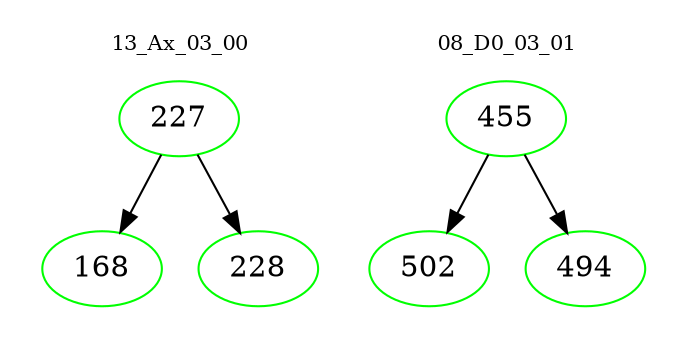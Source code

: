 digraph{
subgraph cluster_0 {
color = white
label = "13_Ax_03_00";
fontsize=10;
T0_227 [label="227", color="green"]
T0_227 -> T0_168 [color="black"]
T0_168 [label="168", color="green"]
T0_227 -> T0_228 [color="black"]
T0_228 [label="228", color="green"]
}
subgraph cluster_1 {
color = white
label = "08_D0_03_01";
fontsize=10;
T1_455 [label="455", color="green"]
T1_455 -> T1_502 [color="black"]
T1_502 [label="502", color="green"]
T1_455 -> T1_494 [color="black"]
T1_494 [label="494", color="green"]
}
}
